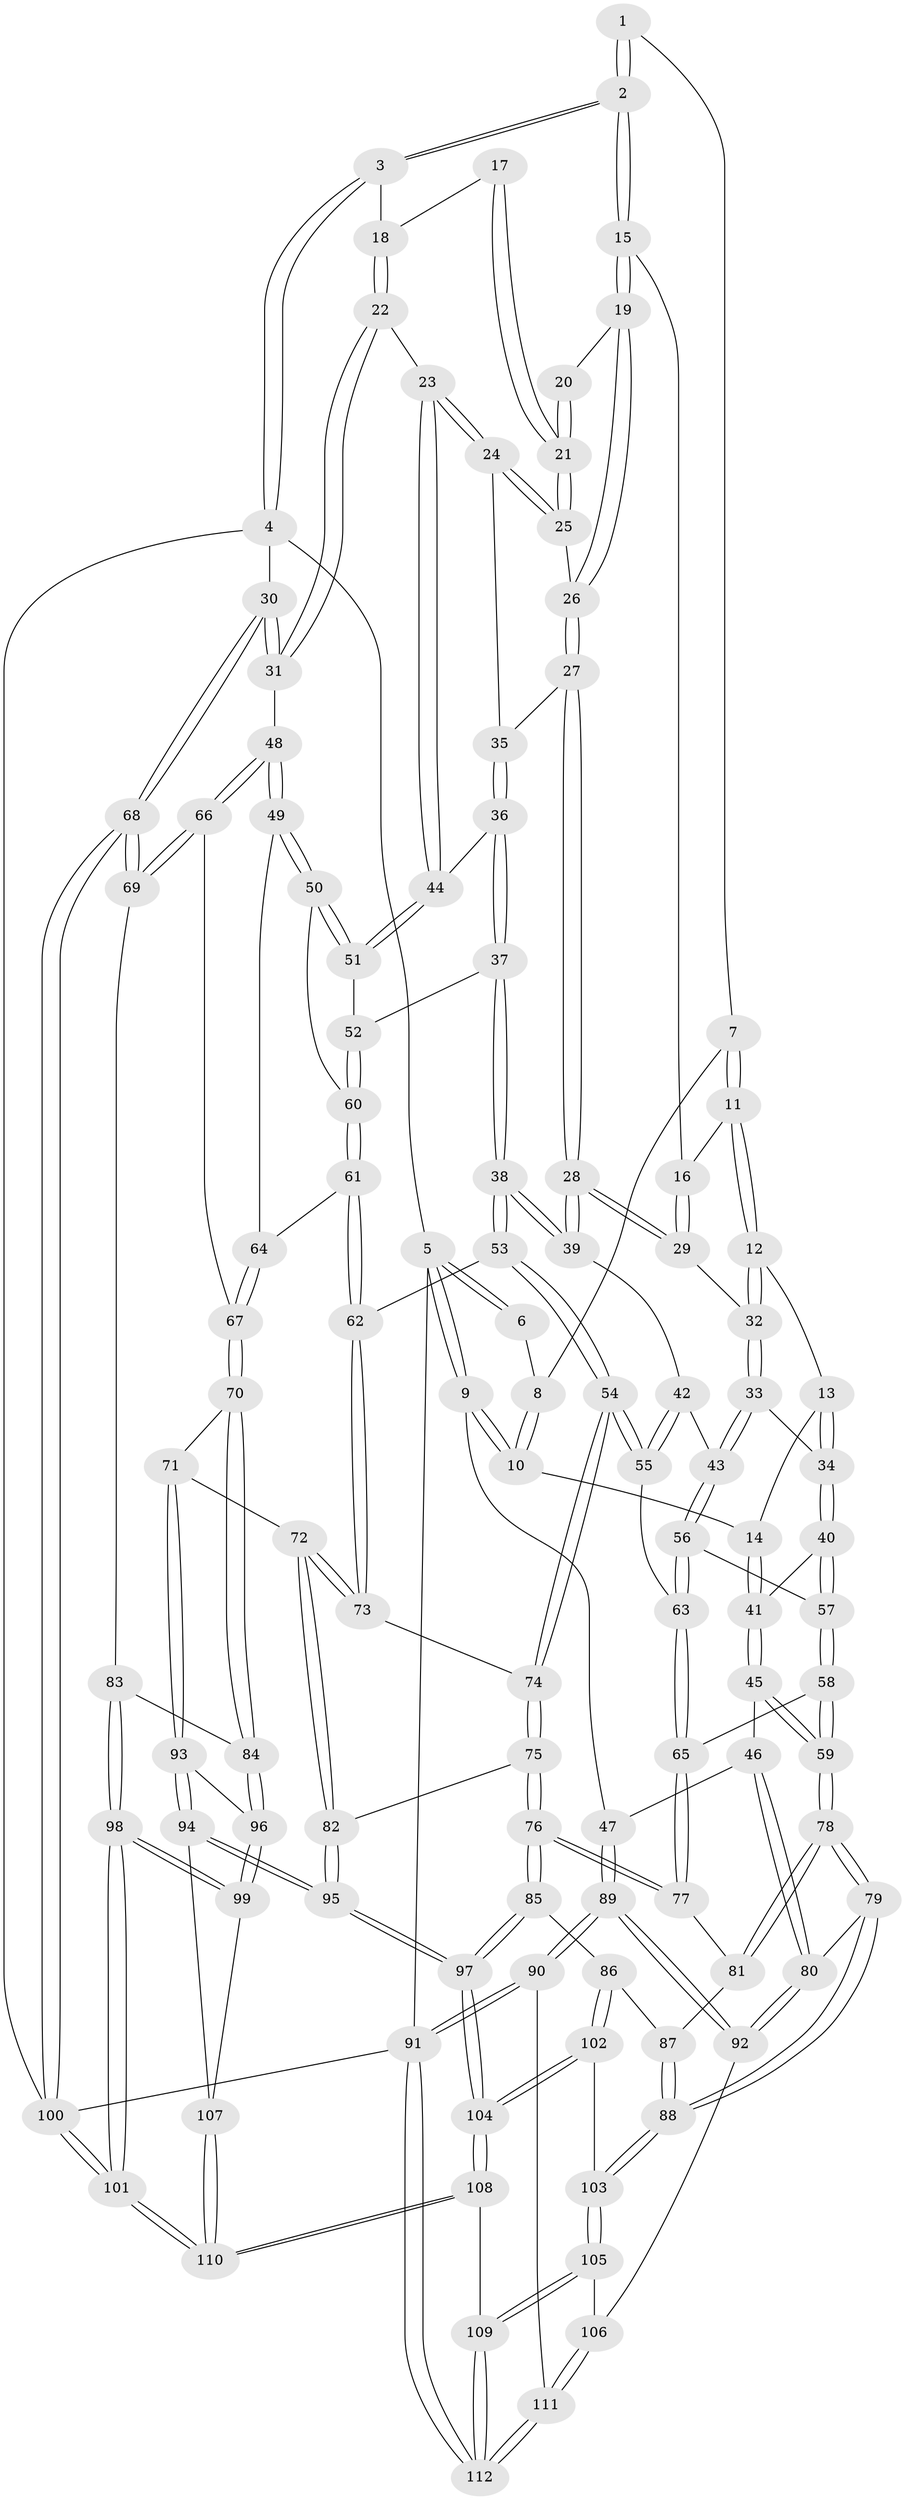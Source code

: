 // coarse degree distribution, {3: 0.11538461538461539, 6: 0.1282051282051282, 5: 0.41025641025641024, 7: 0.01282051282051282, 2: 0.01282051282051282, 4: 0.32051282051282054}
// Generated by graph-tools (version 1.1) at 2025/52/02/27/25 19:52:41]
// undirected, 112 vertices, 277 edges
graph export_dot {
graph [start="1"]
  node [color=gray90,style=filled];
  1 [pos="+0.35310998333598004+0"];
  2 [pos="+0.5079628393148257+0"];
  3 [pos="+1+0"];
  4 [pos="+1+0"];
  5 [pos="+0+0"];
  6 [pos="+0.181302660136979+0"];
  7 [pos="+0.21658259799446336+0.0834760569631798"];
  8 [pos="+0.12695836158798665+0.03987019261843282"];
  9 [pos="+0+0.2223118449224867"];
  10 [pos="+0.011326833197462919+0.2026034075948343"];
  11 [pos="+0.2195876274103857+0.1711518025198703"];
  12 [pos="+0.21309110112029564+0.1914431771179884"];
  13 [pos="+0.21033454176463107+0.19268774911978478"];
  14 [pos="+0.10397811931012693+0.2224884052143717"];
  15 [pos="+0.5115189756910644+0"];
  16 [pos="+0.4912054737323865+0"];
  17 [pos="+0.8710084184915673+0.02536337820917137"];
  18 [pos="+1+0"];
  19 [pos="+0.5961890848600427+0.026763443185332934"];
  20 [pos="+0.7007551920342004+0.08087115386840413"];
  21 [pos="+0.8067951537599252+0.1725902998530403"];
  22 [pos="+0.8822647625890505+0.25693619156643843"];
  23 [pos="+0.8588742959424523+0.2569026355062942"];
  24 [pos="+0.852573977849197+0.25049299615195075"];
  25 [pos="+0.8176606121185345+0.20196627205307666"];
  26 [pos="+0.6182966459394232+0.21283875458307755"];
  27 [pos="+0.6149034130750584+0.2293273612905159"];
  28 [pos="+0.4502206711787932+0.29345456825237826"];
  29 [pos="+0.3950097030285765+0.24741746574509937"];
  30 [pos="+1+0.3647710532208224"];
  31 [pos="+1+0.36351485009718104"];
  32 [pos="+0.38211472254151824+0.25025434960694987"];
  33 [pos="+0.3032015946678844+0.35752908267719935"];
  34 [pos="+0.25970403673958614+0.3684538327537776"];
  35 [pos="+0.6335660629268991+0.2648477061398838"];
  36 [pos="+0.6499496347767011+0.3406923253888472"];
  37 [pos="+0.6290708252226965+0.39923959058923925"];
  38 [pos="+0.5659173917388669+0.4357622536170766"];
  39 [pos="+0.46332062420132825+0.33035387853015746"];
  40 [pos="+0.25552575495158414+0.3707848557261323"];
  41 [pos="+0.16393614726221467+0.34334200712278956"];
  42 [pos="+0.442271735598188+0.35960742942742074"];
  43 [pos="+0.3536868160096564+0.44460881973099764"];
  44 [pos="+0.8246369242163782+0.3057554070016232"];
  45 [pos="+0.1046425905688204+0.513931737107399"];
  46 [pos="+0.049108898753876175+0.5075632481127461"];
  47 [pos="+0+0.463167275793858"];
  48 [pos="+0.8774192180917213+0.5158504945199732"];
  49 [pos="+0.8211150900786616+0.4667390082305043"];
  50 [pos="+0.8154776293004865+0.45969433353972117"];
  51 [pos="+0.8017747249654696+0.4190238515553685"];
  52 [pos="+0.6476476459884443+0.40785836551438837"];
  53 [pos="+0.5582455542847006+0.4647701749747138"];
  54 [pos="+0.486517245804426+0.5493290002556007"];
  55 [pos="+0.41189601203914544+0.5336859224752425"];
  56 [pos="+0.3534188910888392+0.4879200272606987"];
  57 [pos="+0.24877037793455598+0.39737434035219177"];
  58 [pos="+0.20913916135436403+0.5157607967891588"];
  59 [pos="+0.13733528085666777+0.5308910954254092"];
  60 [pos="+0.7122474539278304+0.49305529868658854"];
  61 [pos="+0.6917529429826218+0.5651797850349894"];
  62 [pos="+0.682674841585021+0.5705330756583575"];
  63 [pos="+0.3550658766590236+0.5293649488517327"];
  64 [pos="+0.7137218307555808+0.5651913272727401"];
  65 [pos="+0.3292811000921011+0.543948190966455"];
  66 [pos="+0.868506944014259+0.6002557038495309"];
  67 [pos="+0.8547085914194463+0.6060645510673365"];
  68 [pos="+1+0.7239136276969593"];
  69 [pos="+0.9144574388003522+0.6423263173222554"];
  70 [pos="+0.7438633043511931+0.7116509796528113"];
  71 [pos="+0.6755044467675123+0.6921924367105167"];
  72 [pos="+0.6701602255389254+0.6894926807166992"];
  73 [pos="+0.6743730585425028+0.5979641475000593"];
  74 [pos="+0.49597898204510377+0.5800705354175655"];
  75 [pos="+0.5040931366146908+0.6377338842028538"];
  76 [pos="+0.3897828494910565+0.7357942473861603"];
  77 [pos="+0.3222004603639792+0.6203776699439851"];
  78 [pos="+0.15892661288039545+0.6591278900768924"];
  79 [pos="+0.12047170778029824+0.740840301874662"];
  80 [pos="+0.06261418875585509+0.7596925991769753"];
  81 [pos="+0.2481336087847988+0.6764078163340512"];
  82 [pos="+0.5891180032557781+0.7116698368808609"];
  83 [pos="+0.8774739244233858+0.7634094983824243"];
  84 [pos="+0.7503375622030924+0.723933689417724"];
  85 [pos="+0.38498029448896304+0.756885051172662"];
  86 [pos="+0.36742131562852115+0.7670115647415789"];
  87 [pos="+0.2569486600876749+0.7008467724534597"];
  88 [pos="+0.22183146257435873+0.8186568988230198"];
  89 [pos="+0+0.7616123354645159"];
  90 [pos="+0+0.9823157627449665"];
  91 [pos="+0+1"];
  92 [pos="+0.0298427219823124+0.7743559339133589"];
  93 [pos="+0.6732680949122698+0.8072237529710109"];
  94 [pos="+0.5795665395359049+0.8667685904976344"];
  95 [pos="+0.5426547991940222+0.8566054960319877"];
  96 [pos="+0.7622180245377899+0.8440394476607818"];
  97 [pos="+0.524232002926606+0.8660505743487478"];
  98 [pos="+0.9615435829706312+1"];
  99 [pos="+0.7811947707740614+0.8987859366770093"];
  100 [pos="+1+1"];
  101 [pos="+1+1"];
  102 [pos="+0.2975108736987744+0.8358391652024888"];
  103 [pos="+0.24810342355529574+0.8544809860439111"];
  104 [pos="+0.4695345151732074+0.9752492672819442"];
  105 [pos="+0.23285047491200817+0.8944898008043296"];
  106 [pos="+0.11388647730554644+0.9264601651097446"];
  107 [pos="+0.648823137930404+0.9030558950435751"];
  108 [pos="+0.43219296198828855+1"];
  109 [pos="+0.35558177227366444+1"];
  110 [pos="+0.6251950082190167+1"];
  111 [pos="+0.10427368754276221+0.9404481101482274"];
  112 [pos="+0.1206303249209522+1"];
  1 -- 2;
  1 -- 2;
  1 -- 7;
  2 -- 3;
  2 -- 3;
  2 -- 15;
  2 -- 15;
  3 -- 4;
  3 -- 4;
  3 -- 18;
  4 -- 5;
  4 -- 30;
  4 -- 100;
  5 -- 6;
  5 -- 6;
  5 -- 9;
  5 -- 9;
  5 -- 91;
  6 -- 8;
  7 -- 8;
  7 -- 11;
  7 -- 11;
  8 -- 10;
  8 -- 10;
  9 -- 10;
  9 -- 10;
  9 -- 47;
  10 -- 14;
  11 -- 12;
  11 -- 12;
  11 -- 16;
  12 -- 13;
  12 -- 32;
  12 -- 32;
  13 -- 14;
  13 -- 34;
  13 -- 34;
  14 -- 41;
  14 -- 41;
  15 -- 16;
  15 -- 19;
  15 -- 19;
  16 -- 29;
  16 -- 29;
  17 -- 18;
  17 -- 21;
  17 -- 21;
  18 -- 22;
  18 -- 22;
  19 -- 20;
  19 -- 26;
  19 -- 26;
  20 -- 21;
  20 -- 21;
  21 -- 25;
  21 -- 25;
  22 -- 23;
  22 -- 31;
  22 -- 31;
  23 -- 24;
  23 -- 24;
  23 -- 44;
  23 -- 44;
  24 -- 25;
  24 -- 25;
  24 -- 35;
  25 -- 26;
  26 -- 27;
  26 -- 27;
  27 -- 28;
  27 -- 28;
  27 -- 35;
  28 -- 29;
  28 -- 29;
  28 -- 39;
  28 -- 39;
  29 -- 32;
  30 -- 31;
  30 -- 31;
  30 -- 68;
  30 -- 68;
  31 -- 48;
  32 -- 33;
  32 -- 33;
  33 -- 34;
  33 -- 43;
  33 -- 43;
  34 -- 40;
  34 -- 40;
  35 -- 36;
  35 -- 36;
  36 -- 37;
  36 -- 37;
  36 -- 44;
  37 -- 38;
  37 -- 38;
  37 -- 52;
  38 -- 39;
  38 -- 39;
  38 -- 53;
  38 -- 53;
  39 -- 42;
  40 -- 41;
  40 -- 57;
  40 -- 57;
  41 -- 45;
  41 -- 45;
  42 -- 43;
  42 -- 55;
  42 -- 55;
  43 -- 56;
  43 -- 56;
  44 -- 51;
  44 -- 51;
  45 -- 46;
  45 -- 59;
  45 -- 59;
  46 -- 47;
  46 -- 80;
  46 -- 80;
  47 -- 89;
  47 -- 89;
  48 -- 49;
  48 -- 49;
  48 -- 66;
  48 -- 66;
  49 -- 50;
  49 -- 50;
  49 -- 64;
  50 -- 51;
  50 -- 51;
  50 -- 60;
  51 -- 52;
  52 -- 60;
  52 -- 60;
  53 -- 54;
  53 -- 54;
  53 -- 62;
  54 -- 55;
  54 -- 55;
  54 -- 74;
  54 -- 74;
  55 -- 63;
  56 -- 57;
  56 -- 63;
  56 -- 63;
  57 -- 58;
  57 -- 58;
  58 -- 59;
  58 -- 59;
  58 -- 65;
  59 -- 78;
  59 -- 78;
  60 -- 61;
  60 -- 61;
  61 -- 62;
  61 -- 62;
  61 -- 64;
  62 -- 73;
  62 -- 73;
  63 -- 65;
  63 -- 65;
  64 -- 67;
  64 -- 67;
  65 -- 77;
  65 -- 77;
  66 -- 67;
  66 -- 69;
  66 -- 69;
  67 -- 70;
  67 -- 70;
  68 -- 69;
  68 -- 69;
  68 -- 100;
  68 -- 100;
  69 -- 83;
  70 -- 71;
  70 -- 84;
  70 -- 84;
  71 -- 72;
  71 -- 93;
  71 -- 93;
  72 -- 73;
  72 -- 73;
  72 -- 82;
  72 -- 82;
  73 -- 74;
  74 -- 75;
  74 -- 75;
  75 -- 76;
  75 -- 76;
  75 -- 82;
  76 -- 77;
  76 -- 77;
  76 -- 85;
  76 -- 85;
  77 -- 81;
  78 -- 79;
  78 -- 79;
  78 -- 81;
  78 -- 81;
  79 -- 80;
  79 -- 88;
  79 -- 88;
  80 -- 92;
  80 -- 92;
  81 -- 87;
  82 -- 95;
  82 -- 95;
  83 -- 84;
  83 -- 98;
  83 -- 98;
  84 -- 96;
  84 -- 96;
  85 -- 86;
  85 -- 97;
  85 -- 97;
  86 -- 87;
  86 -- 102;
  86 -- 102;
  87 -- 88;
  87 -- 88;
  88 -- 103;
  88 -- 103;
  89 -- 90;
  89 -- 90;
  89 -- 92;
  89 -- 92;
  90 -- 91;
  90 -- 91;
  90 -- 111;
  91 -- 112;
  91 -- 112;
  91 -- 100;
  92 -- 106;
  93 -- 94;
  93 -- 94;
  93 -- 96;
  94 -- 95;
  94 -- 95;
  94 -- 107;
  95 -- 97;
  95 -- 97;
  96 -- 99;
  96 -- 99;
  97 -- 104;
  97 -- 104;
  98 -- 99;
  98 -- 99;
  98 -- 101;
  98 -- 101;
  99 -- 107;
  100 -- 101;
  100 -- 101;
  101 -- 110;
  101 -- 110;
  102 -- 103;
  102 -- 104;
  102 -- 104;
  103 -- 105;
  103 -- 105;
  104 -- 108;
  104 -- 108;
  105 -- 106;
  105 -- 109;
  105 -- 109;
  106 -- 111;
  106 -- 111;
  107 -- 110;
  107 -- 110;
  108 -- 109;
  108 -- 110;
  108 -- 110;
  109 -- 112;
  109 -- 112;
  111 -- 112;
  111 -- 112;
}
